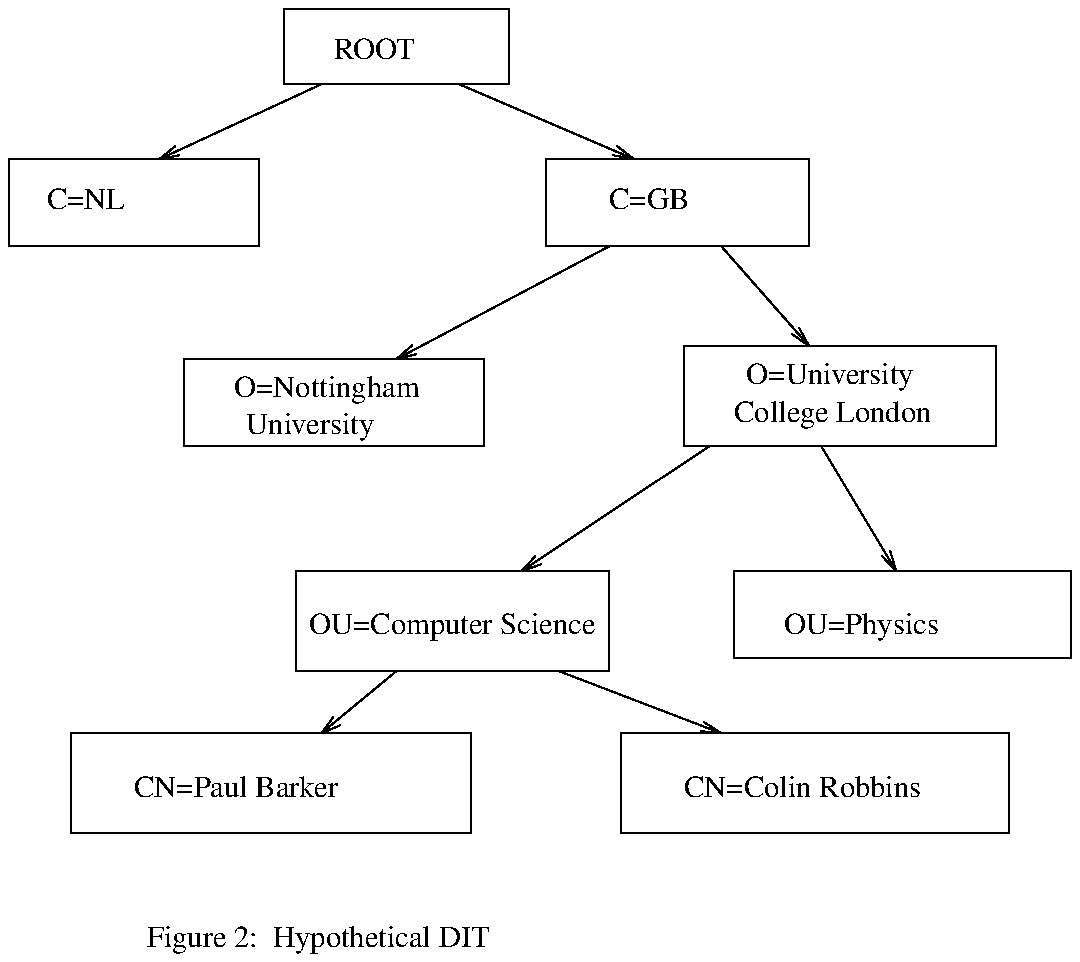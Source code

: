 .PS
line from 4.050,6.950 to 4.862,6.638
line from 4.760,6.650 to 4.862,6.638 to 4.778,6.697
line from 3.237,6.950 to 2.862,6.638
line from 2.923,6.721 to 2.862,6.638 to 2.955,6.682
line from 4.362,6.638 to 6.300,6.638 to 6.300,6.138 to 4.362,6.138 to 4.362,6.638
line from 1.613,6.638 to 3.612,6.638 to 3.612,6.138 to 1.613,6.138 to 1.613,6.638
line from 5.362,8.075 to 5.737,7.450
line from 5.665,7.523 to 5.737,7.450 to 5.707,7.549
line from 4.800,8.075 to 3.862,7.450
line from 3.932,7.526 to 3.862,7.450 to 3.960,7.485
line from 4.862,9.075 to 5.300,8.575
line from 5.215,8.634 to 5.300,8.575 to 5.253,8.667
line from 4.300,9.075 to 3.237,8.512
line from 3.314,8.581 to 3.237,8.512 to 3.338,8.537
line from 3.550,9.887 to 4.425,9.512
line from 4.323,9.529 to 4.425,9.512 to 4.343,9.575
line from 2.862,9.887 to 2.050,9.512
line from 2.130,9.577 to 2.050,9.512 to 2.151,9.532
line from 4.925,7.450 to 6.612,7.450 to 6.612,7.013 to 4.925,7.013 to 4.925,7.450
line from 2.737,7.450 to 4.300,7.450 to 4.300,6.950 to 2.737,6.950 to 2.737,7.450
line from 4.675,8.575 to 6.237,8.575 to 6.237,8.075 to 4.675,8.075 to 4.675,8.575
line from 2.175,8.512 to 3.675,8.512 to 3.675,8.075 to 2.175,8.075 to 2.175,8.512
line from 3.987,9.512 to 5.300,9.512 to 5.300,9.075 to 3.987,9.075 to 3.987,9.512
line from 1.300,9.512 to 2.550,9.512 to 2.550,9.075 to 1.300,9.075 to 1.300,9.512
line from 2.675,10.262 to 3.800,10.262 to 3.800,9.887 to 2.675,9.887 to 2.675,10.262
.ps 11
"OU=Computer Science" at 2.800,7.168 ljust
.ps 11
"University" at 2.487,8.168 ljust
.ps 11
"O=Nottingham" at 2.425,8.356 ljust
.ps 11
"OU=Physics" at 5.175,7.168 ljust
.ps 11
"College London" at 4.925,8.231 ljust
.ps 11
"O=University" at 4.987,8.418 ljust
.ps 11
"Figure 2:  Hypothetical DIT" at 1.988,5.606 ljust
.ps 11
"CN=Colin Robbins" at 4.675,6.356 ljust
.ps 11
"CN=Paul Barker" at 1.925,6.356 ljust
.ps 11
"C=GB" at 4.300,9.293 ljust
.ps 11
"C=NL" at 1.488,9.293 ljust
.ps 11
"ROOT" at 2.925,10.043 ljust
.PE
